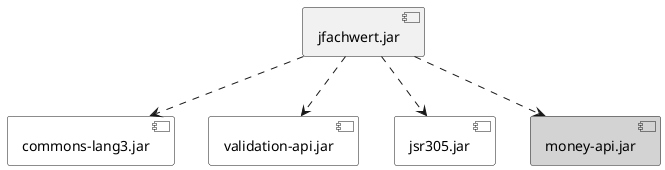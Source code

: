 @startuml

[jfachwert.jar] ..> [commons-lang3.jar]

[jfachwert.jar] ..> [validation-api.jar]

[jfachwert.jar] ..> [jsr305.jar]

[jfachwert.jar] ..> [money-api.jar]

[commons-lang3.jar] #White
[validation-api.jar] #White
[jsr305.jar] #White
[money-api.jar] #Lightgrey

@enduml
